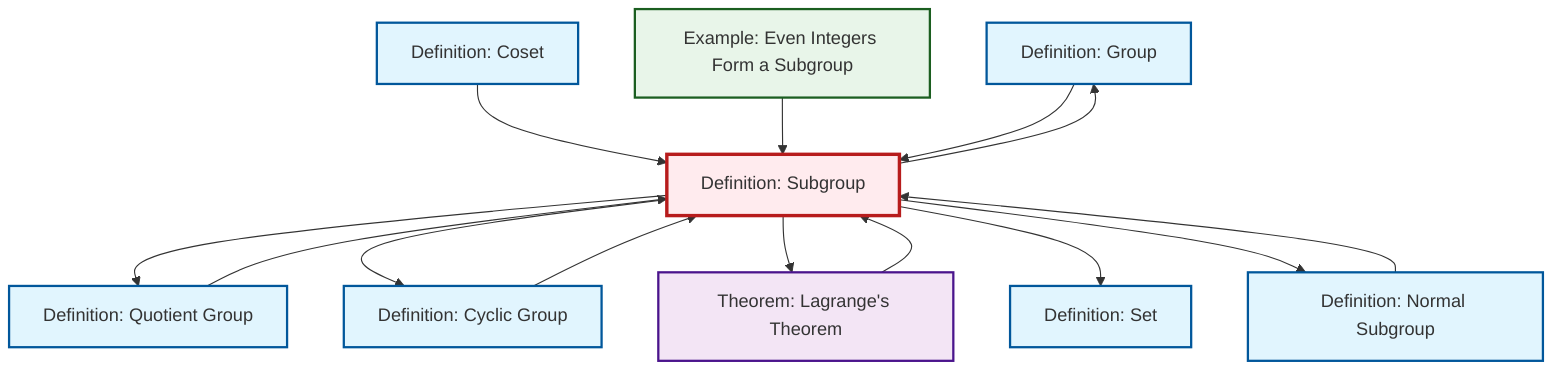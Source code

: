 graph TD
    classDef definition fill:#e1f5fe,stroke:#01579b,stroke-width:2px
    classDef theorem fill:#f3e5f5,stroke:#4a148c,stroke-width:2px
    classDef axiom fill:#fff3e0,stroke:#e65100,stroke-width:2px
    classDef example fill:#e8f5e9,stroke:#1b5e20,stroke-width:2px
    classDef current fill:#ffebee,stroke:#b71c1c,stroke-width:3px
    def-group["Definition: Group"]:::definition
    def-set["Definition: Set"]:::definition
    def-subgroup["Definition: Subgroup"]:::definition
    def-cyclic-group["Definition: Cyclic Group"]:::definition
    thm-lagrange["Theorem: Lagrange's Theorem"]:::theorem
    def-coset["Definition: Coset"]:::definition
    def-quotient-group["Definition: Quotient Group"]:::definition
    def-normal-subgroup["Definition: Normal Subgroup"]:::definition
    ex-even-integers-subgroup["Example: Even Integers Form a Subgroup"]:::example
    def-coset --> def-subgroup
    def-subgroup --> def-quotient-group
    def-subgroup --> def-group
    def-subgroup --> def-cyclic-group
    ex-even-integers-subgroup --> def-subgroup
    def-subgroup --> thm-lagrange
    def-normal-subgroup --> def-subgroup
    def-group --> def-subgroup
    def-quotient-group --> def-subgroup
    def-subgroup --> def-set
    def-subgroup --> def-normal-subgroup
    def-cyclic-group --> def-subgroup
    thm-lagrange --> def-subgroup
    class def-subgroup current